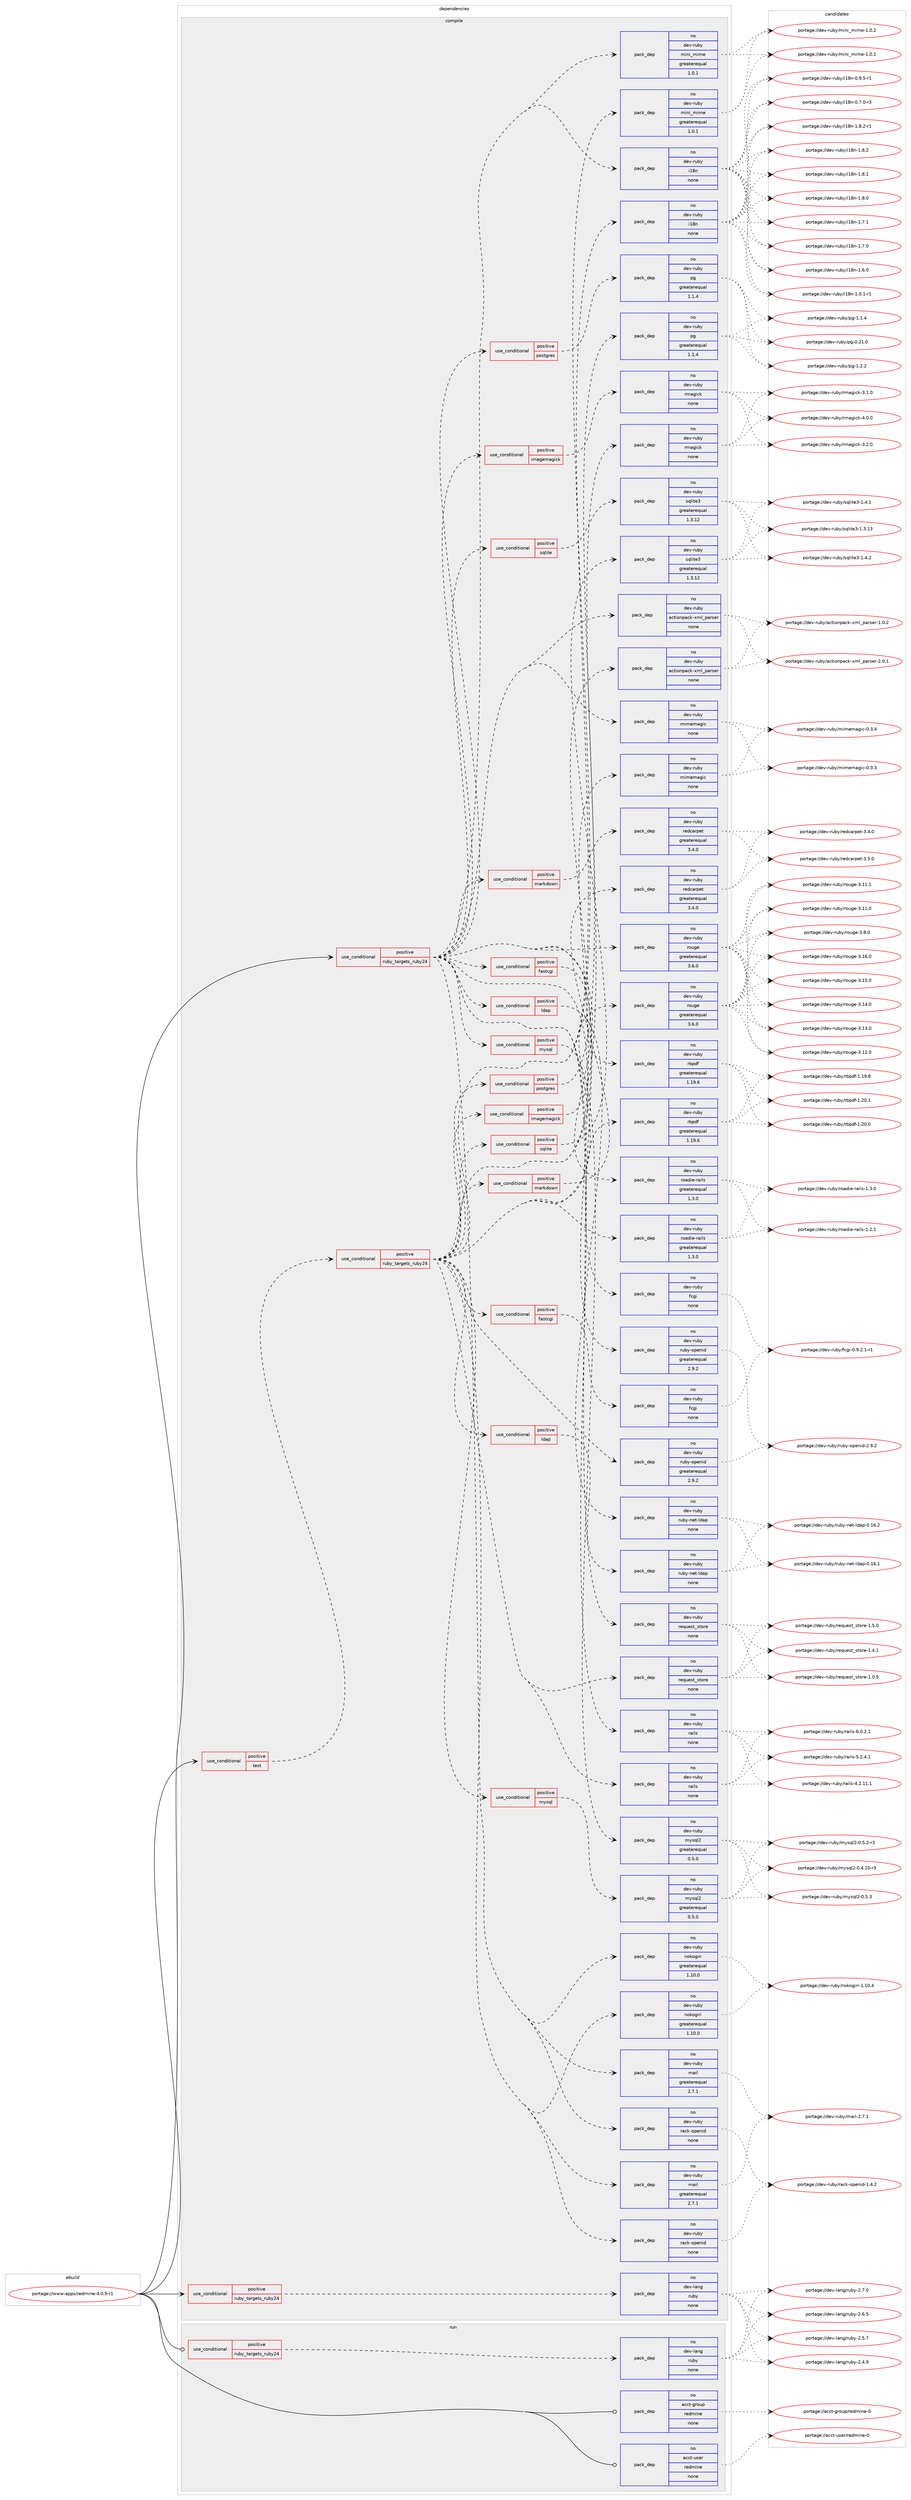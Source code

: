 digraph prolog {

# *************
# Graph options
# *************

newrank=true;
concentrate=true;
compound=true;
graph [rankdir=LR,fontname=Helvetica,fontsize=10,ranksep=1.5];#, ranksep=2.5, nodesep=0.2];
edge  [arrowhead=vee];
node  [fontname=Helvetica,fontsize=10];

# **********
# The ebuild
# **********

subgraph cluster_leftcol {
color=gray;
rank=same;
label=<<i>ebuild</i>>;
id [label="portage://www-apps/redmine-4.0.5-r1", color=red, width=4, href="../www-apps/redmine-4.0.5-r1.svg"];
}

# ****************
# The dependencies
# ****************

subgraph cluster_midcol {
color=gray;
label=<<i>dependencies</i>>;
subgraph cluster_compile {
fillcolor="#eeeeee";
style=filled;
label=<<i>compile</i>>;
subgraph cond3279 {
dependency20924 [label=<<TABLE BORDER="0" CELLBORDER="1" CELLSPACING="0" CELLPADDING="4"><TR><TD ROWSPAN="3" CELLPADDING="10">use_conditional</TD></TR><TR><TD>positive</TD></TR><TR><TD>ruby_targets_ruby24</TD></TR></TABLE>>, shape=none, color=red];
subgraph cond3280 {
dependency20925 [label=<<TABLE BORDER="0" CELLBORDER="1" CELLSPACING="0" CELLPADDING="4"><TR><TD ROWSPAN="3" CELLPADDING="10">use_conditional</TD></TR><TR><TD>positive</TD></TR><TR><TD>fastcgi</TD></TR></TABLE>>, shape=none, color=red];
subgraph pack17248 {
dependency20926 [label=<<TABLE BORDER="0" CELLBORDER="1" CELLSPACING="0" CELLPADDING="4" WIDTH="220"><TR><TD ROWSPAN="6" CELLPADDING="30">pack_dep</TD></TR><TR><TD WIDTH="110">no</TD></TR><TR><TD>dev-ruby</TD></TR><TR><TD>fcgi</TD></TR><TR><TD>none</TD></TR><TR><TD></TD></TR></TABLE>>, shape=none, color=blue];
}
dependency20925:e -> dependency20926:w [weight=20,style="dashed",arrowhead="vee"];
}
dependency20924:e -> dependency20925:w [weight=20,style="dashed",arrowhead="vee"];
subgraph cond3281 {
dependency20927 [label=<<TABLE BORDER="0" CELLBORDER="1" CELLSPACING="0" CELLPADDING="4"><TR><TD ROWSPAN="3" CELLPADDING="10">use_conditional</TD></TR><TR><TD>positive</TD></TR><TR><TD>imagemagick</TD></TR></TABLE>>, shape=none, color=red];
subgraph pack17249 {
dependency20928 [label=<<TABLE BORDER="0" CELLBORDER="1" CELLSPACING="0" CELLPADDING="4" WIDTH="220"><TR><TD ROWSPAN="6" CELLPADDING="30">pack_dep</TD></TR><TR><TD WIDTH="110">no</TD></TR><TR><TD>dev-ruby</TD></TR><TR><TD>rmagick</TD></TR><TR><TD>none</TD></TR><TR><TD></TD></TR></TABLE>>, shape=none, color=blue];
}
dependency20927:e -> dependency20928:w [weight=20,style="dashed",arrowhead="vee"];
}
dependency20924:e -> dependency20927:w [weight=20,style="dashed",arrowhead="vee"];
subgraph cond3282 {
dependency20929 [label=<<TABLE BORDER="0" CELLBORDER="1" CELLSPACING="0" CELLPADDING="4"><TR><TD ROWSPAN="3" CELLPADDING="10">use_conditional</TD></TR><TR><TD>positive</TD></TR><TR><TD>ldap</TD></TR></TABLE>>, shape=none, color=red];
subgraph pack17250 {
dependency20930 [label=<<TABLE BORDER="0" CELLBORDER="1" CELLSPACING="0" CELLPADDING="4" WIDTH="220"><TR><TD ROWSPAN="6" CELLPADDING="30">pack_dep</TD></TR><TR><TD WIDTH="110">no</TD></TR><TR><TD>dev-ruby</TD></TR><TR><TD>ruby-net-ldap</TD></TR><TR><TD>none</TD></TR><TR><TD></TD></TR></TABLE>>, shape=none, color=blue];
}
dependency20929:e -> dependency20930:w [weight=20,style="dashed",arrowhead="vee"];
}
dependency20924:e -> dependency20929:w [weight=20,style="dashed",arrowhead="vee"];
subgraph cond3283 {
dependency20931 [label=<<TABLE BORDER="0" CELLBORDER="1" CELLSPACING="0" CELLPADDING="4"><TR><TD ROWSPAN="3" CELLPADDING="10">use_conditional</TD></TR><TR><TD>positive</TD></TR><TR><TD>markdown</TD></TR></TABLE>>, shape=none, color=red];
subgraph pack17251 {
dependency20932 [label=<<TABLE BORDER="0" CELLBORDER="1" CELLSPACING="0" CELLPADDING="4" WIDTH="220"><TR><TD ROWSPAN="6" CELLPADDING="30">pack_dep</TD></TR><TR><TD WIDTH="110">no</TD></TR><TR><TD>dev-ruby</TD></TR><TR><TD>redcarpet</TD></TR><TR><TD>greaterequal</TD></TR><TR><TD>3.4.0</TD></TR></TABLE>>, shape=none, color=blue];
}
dependency20931:e -> dependency20932:w [weight=20,style="dashed",arrowhead="vee"];
}
dependency20924:e -> dependency20931:w [weight=20,style="dashed",arrowhead="vee"];
subgraph cond3284 {
dependency20933 [label=<<TABLE BORDER="0" CELLBORDER="1" CELLSPACING="0" CELLPADDING="4"><TR><TD ROWSPAN="3" CELLPADDING="10">use_conditional</TD></TR><TR><TD>positive</TD></TR><TR><TD>mysql</TD></TR></TABLE>>, shape=none, color=red];
subgraph pack17252 {
dependency20934 [label=<<TABLE BORDER="0" CELLBORDER="1" CELLSPACING="0" CELLPADDING="4" WIDTH="220"><TR><TD ROWSPAN="6" CELLPADDING="30">pack_dep</TD></TR><TR><TD WIDTH="110">no</TD></TR><TR><TD>dev-ruby</TD></TR><TR><TD>mysql2</TD></TR><TR><TD>greaterequal</TD></TR><TR><TD>0.5.0</TD></TR></TABLE>>, shape=none, color=blue];
}
dependency20933:e -> dependency20934:w [weight=20,style="dashed",arrowhead="vee"];
}
dependency20924:e -> dependency20933:w [weight=20,style="dashed",arrowhead="vee"];
subgraph cond3285 {
dependency20935 [label=<<TABLE BORDER="0" CELLBORDER="1" CELLSPACING="0" CELLPADDING="4"><TR><TD ROWSPAN="3" CELLPADDING="10">use_conditional</TD></TR><TR><TD>positive</TD></TR><TR><TD>postgres</TD></TR></TABLE>>, shape=none, color=red];
subgraph pack17253 {
dependency20936 [label=<<TABLE BORDER="0" CELLBORDER="1" CELLSPACING="0" CELLPADDING="4" WIDTH="220"><TR><TD ROWSPAN="6" CELLPADDING="30">pack_dep</TD></TR><TR><TD WIDTH="110">no</TD></TR><TR><TD>dev-ruby</TD></TR><TR><TD>pg</TD></TR><TR><TD>greaterequal</TD></TR><TR><TD>1.1.4</TD></TR></TABLE>>, shape=none, color=blue];
}
dependency20935:e -> dependency20936:w [weight=20,style="dashed",arrowhead="vee"];
}
dependency20924:e -> dependency20935:w [weight=20,style="dashed",arrowhead="vee"];
subgraph cond3286 {
dependency20937 [label=<<TABLE BORDER="0" CELLBORDER="1" CELLSPACING="0" CELLPADDING="4"><TR><TD ROWSPAN="3" CELLPADDING="10">use_conditional</TD></TR><TR><TD>positive</TD></TR><TR><TD>sqlite</TD></TR></TABLE>>, shape=none, color=red];
subgraph pack17254 {
dependency20938 [label=<<TABLE BORDER="0" CELLBORDER="1" CELLSPACING="0" CELLPADDING="4" WIDTH="220"><TR><TD ROWSPAN="6" CELLPADDING="30">pack_dep</TD></TR><TR><TD WIDTH="110">no</TD></TR><TR><TD>dev-ruby</TD></TR><TR><TD>sqlite3</TD></TR><TR><TD>greaterequal</TD></TR><TR><TD>1.3.12</TD></TR></TABLE>>, shape=none, color=blue];
}
dependency20937:e -> dependency20938:w [weight=20,style="dashed",arrowhead="vee"];
}
dependency20924:e -> dependency20937:w [weight=20,style="dashed",arrowhead="vee"];
subgraph pack17255 {
dependency20939 [label=<<TABLE BORDER="0" CELLBORDER="1" CELLSPACING="0" CELLPADDING="4" WIDTH="220"><TR><TD ROWSPAN="6" CELLPADDING="30">pack_dep</TD></TR><TR><TD WIDTH="110">no</TD></TR><TR><TD>dev-ruby</TD></TR><TR><TD>actionpack-xml_parser</TD></TR><TR><TD>none</TD></TR><TR><TD></TD></TR></TABLE>>, shape=none, color=blue];
}
dependency20924:e -> dependency20939:w [weight=20,style="dashed",arrowhead="vee"];
subgraph pack17256 {
dependency20940 [label=<<TABLE BORDER="0" CELLBORDER="1" CELLSPACING="0" CELLPADDING="4" WIDTH="220"><TR><TD ROWSPAN="6" CELLPADDING="30">pack_dep</TD></TR><TR><TD WIDTH="110">no</TD></TR><TR><TD>dev-ruby</TD></TR><TR><TD>i18n</TD></TR><TR><TD>none</TD></TR><TR><TD></TD></TR></TABLE>>, shape=none, color=blue];
}
dependency20924:e -> dependency20940:w [weight=20,style="dashed",arrowhead="vee"];
subgraph pack17257 {
dependency20941 [label=<<TABLE BORDER="0" CELLBORDER="1" CELLSPACING="0" CELLPADDING="4" WIDTH="220"><TR><TD ROWSPAN="6" CELLPADDING="30">pack_dep</TD></TR><TR><TD WIDTH="110">no</TD></TR><TR><TD>dev-ruby</TD></TR><TR><TD>mail</TD></TR><TR><TD>greaterequal</TD></TR><TR><TD>2.7.1</TD></TR></TABLE>>, shape=none, color=blue];
}
dependency20924:e -> dependency20941:w [weight=20,style="dashed",arrowhead="vee"];
subgraph pack17258 {
dependency20942 [label=<<TABLE BORDER="0" CELLBORDER="1" CELLSPACING="0" CELLPADDING="4" WIDTH="220"><TR><TD ROWSPAN="6" CELLPADDING="30">pack_dep</TD></TR><TR><TD WIDTH="110">no</TD></TR><TR><TD>dev-ruby</TD></TR><TR><TD>mimemagic</TD></TR><TR><TD>none</TD></TR><TR><TD></TD></TR></TABLE>>, shape=none, color=blue];
}
dependency20924:e -> dependency20942:w [weight=20,style="dashed",arrowhead="vee"];
subgraph pack17259 {
dependency20943 [label=<<TABLE BORDER="0" CELLBORDER="1" CELLSPACING="0" CELLPADDING="4" WIDTH="220"><TR><TD ROWSPAN="6" CELLPADDING="30">pack_dep</TD></TR><TR><TD WIDTH="110">no</TD></TR><TR><TD>dev-ruby</TD></TR><TR><TD>mini_mime</TD></TR><TR><TD>greaterequal</TD></TR><TR><TD>1.0.1</TD></TR></TABLE>>, shape=none, color=blue];
}
dependency20924:e -> dependency20943:w [weight=20,style="dashed",arrowhead="vee"];
subgraph pack17260 {
dependency20944 [label=<<TABLE BORDER="0" CELLBORDER="1" CELLSPACING="0" CELLPADDING="4" WIDTH="220"><TR><TD ROWSPAN="6" CELLPADDING="30">pack_dep</TD></TR><TR><TD WIDTH="110">no</TD></TR><TR><TD>dev-ruby</TD></TR><TR><TD>nokogiri</TD></TR><TR><TD>greaterequal</TD></TR><TR><TD>1.10.0</TD></TR></TABLE>>, shape=none, color=blue];
}
dependency20924:e -> dependency20944:w [weight=20,style="dashed",arrowhead="vee"];
subgraph pack17261 {
dependency20945 [label=<<TABLE BORDER="0" CELLBORDER="1" CELLSPACING="0" CELLPADDING="4" WIDTH="220"><TR><TD ROWSPAN="6" CELLPADDING="30">pack_dep</TD></TR><TR><TD WIDTH="110">no</TD></TR><TR><TD>dev-ruby</TD></TR><TR><TD>rails</TD></TR><TR><TD>none</TD></TR><TR><TD></TD></TR></TABLE>>, shape=none, color=blue];
}
dependency20924:e -> dependency20945:w [weight=20,style="dashed",arrowhead="vee"];
subgraph pack17262 {
dependency20946 [label=<<TABLE BORDER="0" CELLBORDER="1" CELLSPACING="0" CELLPADDING="4" WIDTH="220"><TR><TD ROWSPAN="6" CELLPADDING="30">pack_dep</TD></TR><TR><TD WIDTH="110">no</TD></TR><TR><TD>dev-ruby</TD></TR><TR><TD>rbpdf</TD></TR><TR><TD>greaterequal</TD></TR><TR><TD>1.19.6</TD></TR></TABLE>>, shape=none, color=blue];
}
dependency20924:e -> dependency20946:w [weight=20,style="dashed",arrowhead="vee"];
subgraph pack17263 {
dependency20947 [label=<<TABLE BORDER="0" CELLBORDER="1" CELLSPACING="0" CELLPADDING="4" WIDTH="220"><TR><TD ROWSPAN="6" CELLPADDING="30">pack_dep</TD></TR><TR><TD WIDTH="110">no</TD></TR><TR><TD>dev-ruby</TD></TR><TR><TD>request_store</TD></TR><TR><TD>none</TD></TR><TR><TD></TD></TR></TABLE>>, shape=none, color=blue];
}
dependency20924:e -> dependency20947:w [weight=20,style="dashed",arrowhead="vee"];
subgraph pack17264 {
dependency20948 [label=<<TABLE BORDER="0" CELLBORDER="1" CELLSPACING="0" CELLPADDING="4" WIDTH="220"><TR><TD ROWSPAN="6" CELLPADDING="30">pack_dep</TD></TR><TR><TD WIDTH="110">no</TD></TR><TR><TD>dev-ruby</TD></TR><TR><TD>roadie-rails</TD></TR><TR><TD>greaterequal</TD></TR><TR><TD>1.3.0</TD></TR></TABLE>>, shape=none, color=blue];
}
dependency20924:e -> dependency20948:w [weight=20,style="dashed",arrowhead="vee"];
subgraph pack17265 {
dependency20949 [label=<<TABLE BORDER="0" CELLBORDER="1" CELLSPACING="0" CELLPADDING="4" WIDTH="220"><TR><TD ROWSPAN="6" CELLPADDING="30">pack_dep</TD></TR><TR><TD WIDTH="110">no</TD></TR><TR><TD>dev-ruby</TD></TR><TR><TD>rouge</TD></TR><TR><TD>greaterequal</TD></TR><TR><TD>3.6.0</TD></TR></TABLE>>, shape=none, color=blue];
}
dependency20924:e -> dependency20949:w [weight=20,style="dashed",arrowhead="vee"];
subgraph pack17266 {
dependency20950 [label=<<TABLE BORDER="0" CELLBORDER="1" CELLSPACING="0" CELLPADDING="4" WIDTH="220"><TR><TD ROWSPAN="6" CELLPADDING="30">pack_dep</TD></TR><TR><TD WIDTH="110">no</TD></TR><TR><TD>dev-ruby</TD></TR><TR><TD>ruby-openid</TD></TR><TR><TD>greaterequal</TD></TR><TR><TD>2.9.2</TD></TR></TABLE>>, shape=none, color=blue];
}
dependency20924:e -> dependency20950:w [weight=20,style="dashed",arrowhead="vee"];
subgraph pack17267 {
dependency20951 [label=<<TABLE BORDER="0" CELLBORDER="1" CELLSPACING="0" CELLPADDING="4" WIDTH="220"><TR><TD ROWSPAN="6" CELLPADDING="30">pack_dep</TD></TR><TR><TD WIDTH="110">no</TD></TR><TR><TD>dev-ruby</TD></TR><TR><TD>rack-openid</TD></TR><TR><TD>none</TD></TR><TR><TD></TD></TR></TABLE>>, shape=none, color=blue];
}
dependency20924:e -> dependency20951:w [weight=20,style="dashed",arrowhead="vee"];
}
id:e -> dependency20924:w [weight=20,style="solid",arrowhead="vee"];
subgraph cond3287 {
dependency20952 [label=<<TABLE BORDER="0" CELLBORDER="1" CELLSPACING="0" CELLPADDING="4"><TR><TD ROWSPAN="3" CELLPADDING="10">use_conditional</TD></TR><TR><TD>positive</TD></TR><TR><TD>ruby_targets_ruby24</TD></TR></TABLE>>, shape=none, color=red];
subgraph pack17268 {
dependency20953 [label=<<TABLE BORDER="0" CELLBORDER="1" CELLSPACING="0" CELLPADDING="4" WIDTH="220"><TR><TD ROWSPAN="6" CELLPADDING="30">pack_dep</TD></TR><TR><TD WIDTH="110">no</TD></TR><TR><TD>dev-lang</TD></TR><TR><TD>ruby</TD></TR><TR><TD>none</TD></TR><TR><TD></TD></TR></TABLE>>, shape=none, color=blue];
}
dependency20952:e -> dependency20953:w [weight=20,style="dashed",arrowhead="vee"];
}
id:e -> dependency20952:w [weight=20,style="solid",arrowhead="vee"];
subgraph cond3288 {
dependency20954 [label=<<TABLE BORDER="0" CELLBORDER="1" CELLSPACING="0" CELLPADDING="4"><TR><TD ROWSPAN="3" CELLPADDING="10">use_conditional</TD></TR><TR><TD>positive</TD></TR><TR><TD>test</TD></TR></TABLE>>, shape=none, color=red];
subgraph cond3289 {
dependency20955 [label=<<TABLE BORDER="0" CELLBORDER="1" CELLSPACING="0" CELLPADDING="4"><TR><TD ROWSPAN="3" CELLPADDING="10">use_conditional</TD></TR><TR><TD>positive</TD></TR><TR><TD>ruby_targets_ruby24</TD></TR></TABLE>>, shape=none, color=red];
subgraph cond3290 {
dependency20956 [label=<<TABLE BORDER="0" CELLBORDER="1" CELLSPACING="0" CELLPADDING="4"><TR><TD ROWSPAN="3" CELLPADDING="10">use_conditional</TD></TR><TR><TD>positive</TD></TR><TR><TD>fastcgi</TD></TR></TABLE>>, shape=none, color=red];
subgraph pack17269 {
dependency20957 [label=<<TABLE BORDER="0" CELLBORDER="1" CELLSPACING="0" CELLPADDING="4" WIDTH="220"><TR><TD ROWSPAN="6" CELLPADDING="30">pack_dep</TD></TR><TR><TD WIDTH="110">no</TD></TR><TR><TD>dev-ruby</TD></TR><TR><TD>fcgi</TD></TR><TR><TD>none</TD></TR><TR><TD></TD></TR></TABLE>>, shape=none, color=blue];
}
dependency20956:e -> dependency20957:w [weight=20,style="dashed",arrowhead="vee"];
}
dependency20955:e -> dependency20956:w [weight=20,style="dashed",arrowhead="vee"];
subgraph cond3291 {
dependency20958 [label=<<TABLE BORDER="0" CELLBORDER="1" CELLSPACING="0" CELLPADDING="4"><TR><TD ROWSPAN="3" CELLPADDING="10">use_conditional</TD></TR><TR><TD>positive</TD></TR><TR><TD>imagemagick</TD></TR></TABLE>>, shape=none, color=red];
subgraph pack17270 {
dependency20959 [label=<<TABLE BORDER="0" CELLBORDER="1" CELLSPACING="0" CELLPADDING="4" WIDTH="220"><TR><TD ROWSPAN="6" CELLPADDING="30">pack_dep</TD></TR><TR><TD WIDTH="110">no</TD></TR><TR><TD>dev-ruby</TD></TR><TR><TD>rmagick</TD></TR><TR><TD>none</TD></TR><TR><TD></TD></TR></TABLE>>, shape=none, color=blue];
}
dependency20958:e -> dependency20959:w [weight=20,style="dashed",arrowhead="vee"];
}
dependency20955:e -> dependency20958:w [weight=20,style="dashed",arrowhead="vee"];
subgraph cond3292 {
dependency20960 [label=<<TABLE BORDER="0" CELLBORDER="1" CELLSPACING="0" CELLPADDING="4"><TR><TD ROWSPAN="3" CELLPADDING="10">use_conditional</TD></TR><TR><TD>positive</TD></TR><TR><TD>ldap</TD></TR></TABLE>>, shape=none, color=red];
subgraph pack17271 {
dependency20961 [label=<<TABLE BORDER="0" CELLBORDER="1" CELLSPACING="0" CELLPADDING="4" WIDTH="220"><TR><TD ROWSPAN="6" CELLPADDING="30">pack_dep</TD></TR><TR><TD WIDTH="110">no</TD></TR><TR><TD>dev-ruby</TD></TR><TR><TD>ruby-net-ldap</TD></TR><TR><TD>none</TD></TR><TR><TD></TD></TR></TABLE>>, shape=none, color=blue];
}
dependency20960:e -> dependency20961:w [weight=20,style="dashed",arrowhead="vee"];
}
dependency20955:e -> dependency20960:w [weight=20,style="dashed",arrowhead="vee"];
subgraph cond3293 {
dependency20962 [label=<<TABLE BORDER="0" CELLBORDER="1" CELLSPACING="0" CELLPADDING="4"><TR><TD ROWSPAN="3" CELLPADDING="10">use_conditional</TD></TR><TR><TD>positive</TD></TR><TR><TD>markdown</TD></TR></TABLE>>, shape=none, color=red];
subgraph pack17272 {
dependency20963 [label=<<TABLE BORDER="0" CELLBORDER="1" CELLSPACING="0" CELLPADDING="4" WIDTH="220"><TR><TD ROWSPAN="6" CELLPADDING="30">pack_dep</TD></TR><TR><TD WIDTH="110">no</TD></TR><TR><TD>dev-ruby</TD></TR><TR><TD>redcarpet</TD></TR><TR><TD>greaterequal</TD></TR><TR><TD>3.4.0</TD></TR></TABLE>>, shape=none, color=blue];
}
dependency20962:e -> dependency20963:w [weight=20,style="dashed",arrowhead="vee"];
}
dependency20955:e -> dependency20962:w [weight=20,style="dashed",arrowhead="vee"];
subgraph cond3294 {
dependency20964 [label=<<TABLE BORDER="0" CELLBORDER="1" CELLSPACING="0" CELLPADDING="4"><TR><TD ROWSPAN="3" CELLPADDING="10">use_conditional</TD></TR><TR><TD>positive</TD></TR><TR><TD>mysql</TD></TR></TABLE>>, shape=none, color=red];
subgraph pack17273 {
dependency20965 [label=<<TABLE BORDER="0" CELLBORDER="1" CELLSPACING="0" CELLPADDING="4" WIDTH="220"><TR><TD ROWSPAN="6" CELLPADDING="30">pack_dep</TD></TR><TR><TD WIDTH="110">no</TD></TR><TR><TD>dev-ruby</TD></TR><TR><TD>mysql2</TD></TR><TR><TD>greaterequal</TD></TR><TR><TD>0.5.0</TD></TR></TABLE>>, shape=none, color=blue];
}
dependency20964:e -> dependency20965:w [weight=20,style="dashed",arrowhead="vee"];
}
dependency20955:e -> dependency20964:w [weight=20,style="dashed",arrowhead="vee"];
subgraph cond3295 {
dependency20966 [label=<<TABLE BORDER="0" CELLBORDER="1" CELLSPACING="0" CELLPADDING="4"><TR><TD ROWSPAN="3" CELLPADDING="10">use_conditional</TD></TR><TR><TD>positive</TD></TR><TR><TD>postgres</TD></TR></TABLE>>, shape=none, color=red];
subgraph pack17274 {
dependency20967 [label=<<TABLE BORDER="0" CELLBORDER="1" CELLSPACING="0" CELLPADDING="4" WIDTH="220"><TR><TD ROWSPAN="6" CELLPADDING="30">pack_dep</TD></TR><TR><TD WIDTH="110">no</TD></TR><TR><TD>dev-ruby</TD></TR><TR><TD>pg</TD></TR><TR><TD>greaterequal</TD></TR><TR><TD>1.1.4</TD></TR></TABLE>>, shape=none, color=blue];
}
dependency20966:e -> dependency20967:w [weight=20,style="dashed",arrowhead="vee"];
}
dependency20955:e -> dependency20966:w [weight=20,style="dashed",arrowhead="vee"];
subgraph cond3296 {
dependency20968 [label=<<TABLE BORDER="0" CELLBORDER="1" CELLSPACING="0" CELLPADDING="4"><TR><TD ROWSPAN="3" CELLPADDING="10">use_conditional</TD></TR><TR><TD>positive</TD></TR><TR><TD>sqlite</TD></TR></TABLE>>, shape=none, color=red];
subgraph pack17275 {
dependency20969 [label=<<TABLE BORDER="0" CELLBORDER="1" CELLSPACING="0" CELLPADDING="4" WIDTH="220"><TR><TD ROWSPAN="6" CELLPADDING="30">pack_dep</TD></TR><TR><TD WIDTH="110">no</TD></TR><TR><TD>dev-ruby</TD></TR><TR><TD>sqlite3</TD></TR><TR><TD>greaterequal</TD></TR><TR><TD>1.3.12</TD></TR></TABLE>>, shape=none, color=blue];
}
dependency20968:e -> dependency20969:w [weight=20,style="dashed",arrowhead="vee"];
}
dependency20955:e -> dependency20968:w [weight=20,style="dashed",arrowhead="vee"];
subgraph pack17276 {
dependency20970 [label=<<TABLE BORDER="0" CELLBORDER="1" CELLSPACING="0" CELLPADDING="4" WIDTH="220"><TR><TD ROWSPAN="6" CELLPADDING="30">pack_dep</TD></TR><TR><TD WIDTH="110">no</TD></TR><TR><TD>dev-ruby</TD></TR><TR><TD>actionpack-xml_parser</TD></TR><TR><TD>none</TD></TR><TR><TD></TD></TR></TABLE>>, shape=none, color=blue];
}
dependency20955:e -> dependency20970:w [weight=20,style="dashed",arrowhead="vee"];
subgraph pack17277 {
dependency20971 [label=<<TABLE BORDER="0" CELLBORDER="1" CELLSPACING="0" CELLPADDING="4" WIDTH="220"><TR><TD ROWSPAN="6" CELLPADDING="30">pack_dep</TD></TR><TR><TD WIDTH="110">no</TD></TR><TR><TD>dev-ruby</TD></TR><TR><TD>i18n</TD></TR><TR><TD>none</TD></TR><TR><TD></TD></TR></TABLE>>, shape=none, color=blue];
}
dependency20955:e -> dependency20971:w [weight=20,style="dashed",arrowhead="vee"];
subgraph pack17278 {
dependency20972 [label=<<TABLE BORDER="0" CELLBORDER="1" CELLSPACING="0" CELLPADDING="4" WIDTH="220"><TR><TD ROWSPAN="6" CELLPADDING="30">pack_dep</TD></TR><TR><TD WIDTH="110">no</TD></TR><TR><TD>dev-ruby</TD></TR><TR><TD>mail</TD></TR><TR><TD>greaterequal</TD></TR><TR><TD>2.7.1</TD></TR></TABLE>>, shape=none, color=blue];
}
dependency20955:e -> dependency20972:w [weight=20,style="dashed",arrowhead="vee"];
subgraph pack17279 {
dependency20973 [label=<<TABLE BORDER="0" CELLBORDER="1" CELLSPACING="0" CELLPADDING="4" WIDTH="220"><TR><TD ROWSPAN="6" CELLPADDING="30">pack_dep</TD></TR><TR><TD WIDTH="110">no</TD></TR><TR><TD>dev-ruby</TD></TR><TR><TD>mimemagic</TD></TR><TR><TD>none</TD></TR><TR><TD></TD></TR></TABLE>>, shape=none, color=blue];
}
dependency20955:e -> dependency20973:w [weight=20,style="dashed",arrowhead="vee"];
subgraph pack17280 {
dependency20974 [label=<<TABLE BORDER="0" CELLBORDER="1" CELLSPACING="0" CELLPADDING="4" WIDTH="220"><TR><TD ROWSPAN="6" CELLPADDING="30">pack_dep</TD></TR><TR><TD WIDTH="110">no</TD></TR><TR><TD>dev-ruby</TD></TR><TR><TD>mini_mime</TD></TR><TR><TD>greaterequal</TD></TR><TR><TD>1.0.1</TD></TR></TABLE>>, shape=none, color=blue];
}
dependency20955:e -> dependency20974:w [weight=20,style="dashed",arrowhead="vee"];
subgraph pack17281 {
dependency20975 [label=<<TABLE BORDER="0" CELLBORDER="1" CELLSPACING="0" CELLPADDING="4" WIDTH="220"><TR><TD ROWSPAN="6" CELLPADDING="30">pack_dep</TD></TR><TR><TD WIDTH="110">no</TD></TR><TR><TD>dev-ruby</TD></TR><TR><TD>nokogiri</TD></TR><TR><TD>greaterequal</TD></TR><TR><TD>1.10.0</TD></TR></TABLE>>, shape=none, color=blue];
}
dependency20955:e -> dependency20975:w [weight=20,style="dashed",arrowhead="vee"];
subgraph pack17282 {
dependency20976 [label=<<TABLE BORDER="0" CELLBORDER="1" CELLSPACING="0" CELLPADDING="4" WIDTH="220"><TR><TD ROWSPAN="6" CELLPADDING="30">pack_dep</TD></TR><TR><TD WIDTH="110">no</TD></TR><TR><TD>dev-ruby</TD></TR><TR><TD>rails</TD></TR><TR><TD>none</TD></TR><TR><TD></TD></TR></TABLE>>, shape=none, color=blue];
}
dependency20955:e -> dependency20976:w [weight=20,style="dashed",arrowhead="vee"];
subgraph pack17283 {
dependency20977 [label=<<TABLE BORDER="0" CELLBORDER="1" CELLSPACING="0" CELLPADDING="4" WIDTH="220"><TR><TD ROWSPAN="6" CELLPADDING="30">pack_dep</TD></TR><TR><TD WIDTH="110">no</TD></TR><TR><TD>dev-ruby</TD></TR><TR><TD>rbpdf</TD></TR><TR><TD>greaterequal</TD></TR><TR><TD>1.19.6</TD></TR></TABLE>>, shape=none, color=blue];
}
dependency20955:e -> dependency20977:w [weight=20,style="dashed",arrowhead="vee"];
subgraph pack17284 {
dependency20978 [label=<<TABLE BORDER="0" CELLBORDER="1" CELLSPACING="0" CELLPADDING="4" WIDTH="220"><TR><TD ROWSPAN="6" CELLPADDING="30">pack_dep</TD></TR><TR><TD WIDTH="110">no</TD></TR><TR><TD>dev-ruby</TD></TR><TR><TD>request_store</TD></TR><TR><TD>none</TD></TR><TR><TD></TD></TR></TABLE>>, shape=none, color=blue];
}
dependency20955:e -> dependency20978:w [weight=20,style="dashed",arrowhead="vee"];
subgraph pack17285 {
dependency20979 [label=<<TABLE BORDER="0" CELLBORDER="1" CELLSPACING="0" CELLPADDING="4" WIDTH="220"><TR><TD ROWSPAN="6" CELLPADDING="30">pack_dep</TD></TR><TR><TD WIDTH="110">no</TD></TR><TR><TD>dev-ruby</TD></TR><TR><TD>roadie-rails</TD></TR><TR><TD>greaterequal</TD></TR><TR><TD>1.3.0</TD></TR></TABLE>>, shape=none, color=blue];
}
dependency20955:e -> dependency20979:w [weight=20,style="dashed",arrowhead="vee"];
subgraph pack17286 {
dependency20980 [label=<<TABLE BORDER="0" CELLBORDER="1" CELLSPACING="0" CELLPADDING="4" WIDTH="220"><TR><TD ROWSPAN="6" CELLPADDING="30">pack_dep</TD></TR><TR><TD WIDTH="110">no</TD></TR><TR><TD>dev-ruby</TD></TR><TR><TD>rouge</TD></TR><TR><TD>greaterequal</TD></TR><TR><TD>3.6.0</TD></TR></TABLE>>, shape=none, color=blue];
}
dependency20955:e -> dependency20980:w [weight=20,style="dashed",arrowhead="vee"];
subgraph pack17287 {
dependency20981 [label=<<TABLE BORDER="0" CELLBORDER="1" CELLSPACING="0" CELLPADDING="4" WIDTH="220"><TR><TD ROWSPAN="6" CELLPADDING="30">pack_dep</TD></TR><TR><TD WIDTH="110">no</TD></TR><TR><TD>dev-ruby</TD></TR><TR><TD>ruby-openid</TD></TR><TR><TD>greaterequal</TD></TR><TR><TD>2.9.2</TD></TR></TABLE>>, shape=none, color=blue];
}
dependency20955:e -> dependency20981:w [weight=20,style="dashed",arrowhead="vee"];
subgraph pack17288 {
dependency20982 [label=<<TABLE BORDER="0" CELLBORDER="1" CELLSPACING="0" CELLPADDING="4" WIDTH="220"><TR><TD ROWSPAN="6" CELLPADDING="30">pack_dep</TD></TR><TR><TD WIDTH="110">no</TD></TR><TR><TD>dev-ruby</TD></TR><TR><TD>rack-openid</TD></TR><TR><TD>none</TD></TR><TR><TD></TD></TR></TABLE>>, shape=none, color=blue];
}
dependency20955:e -> dependency20982:w [weight=20,style="dashed",arrowhead="vee"];
}
dependency20954:e -> dependency20955:w [weight=20,style="dashed",arrowhead="vee"];
}
id:e -> dependency20954:w [weight=20,style="solid",arrowhead="vee"];
}
subgraph cluster_compileandrun {
fillcolor="#eeeeee";
style=filled;
label=<<i>compile and run</i>>;
}
subgraph cluster_run {
fillcolor="#eeeeee";
style=filled;
label=<<i>run</i>>;
subgraph cond3297 {
dependency20983 [label=<<TABLE BORDER="0" CELLBORDER="1" CELLSPACING="0" CELLPADDING="4"><TR><TD ROWSPAN="3" CELLPADDING="10">use_conditional</TD></TR><TR><TD>positive</TD></TR><TR><TD>ruby_targets_ruby24</TD></TR></TABLE>>, shape=none, color=red];
subgraph pack17289 {
dependency20984 [label=<<TABLE BORDER="0" CELLBORDER="1" CELLSPACING="0" CELLPADDING="4" WIDTH="220"><TR><TD ROWSPAN="6" CELLPADDING="30">pack_dep</TD></TR><TR><TD WIDTH="110">no</TD></TR><TR><TD>dev-lang</TD></TR><TR><TD>ruby</TD></TR><TR><TD>none</TD></TR><TR><TD></TD></TR></TABLE>>, shape=none, color=blue];
}
dependency20983:e -> dependency20984:w [weight=20,style="dashed",arrowhead="vee"];
}
id:e -> dependency20983:w [weight=20,style="solid",arrowhead="odot"];
subgraph pack17290 {
dependency20985 [label=<<TABLE BORDER="0" CELLBORDER="1" CELLSPACING="0" CELLPADDING="4" WIDTH="220"><TR><TD ROWSPAN="6" CELLPADDING="30">pack_dep</TD></TR><TR><TD WIDTH="110">no</TD></TR><TR><TD>acct-group</TD></TR><TR><TD>redmine</TD></TR><TR><TD>none</TD></TR><TR><TD></TD></TR></TABLE>>, shape=none, color=blue];
}
id:e -> dependency20985:w [weight=20,style="solid",arrowhead="odot"];
subgraph pack17291 {
dependency20986 [label=<<TABLE BORDER="0" CELLBORDER="1" CELLSPACING="0" CELLPADDING="4" WIDTH="220"><TR><TD ROWSPAN="6" CELLPADDING="30">pack_dep</TD></TR><TR><TD WIDTH="110">no</TD></TR><TR><TD>acct-user</TD></TR><TR><TD>redmine</TD></TR><TR><TD>none</TD></TR><TR><TD></TD></TR></TABLE>>, shape=none, color=blue];
}
id:e -> dependency20986:w [weight=20,style="solid",arrowhead="odot"];
}
}

# **************
# The candidates
# **************

subgraph cluster_choices {
rank=same;
color=gray;
label=<<i>candidates</i>>;

subgraph choice17248 {
color=black;
nodesep=1;
choice1001011184511411798121471029910310545484657465046494511449 [label="portage://dev-ruby/fcgi-0.9.2.1-r1", color=red, width=4,href="../dev-ruby/fcgi-0.9.2.1-r1.svg"];
dependency20926:e -> choice1001011184511411798121471029910310545484657465046494511449:w [style=dotted,weight="100"];
}
subgraph choice17249 {
color=black;
nodesep=1;
choice1001011184511411798121471141099710310599107455246484648 [label="portage://dev-ruby/rmagick-4.0.0", color=red, width=4,href="../dev-ruby/rmagick-4.0.0.svg"];
choice1001011184511411798121471141099710310599107455146504648 [label="portage://dev-ruby/rmagick-3.2.0", color=red, width=4,href="../dev-ruby/rmagick-3.2.0.svg"];
choice1001011184511411798121471141099710310599107455146494648 [label="portage://dev-ruby/rmagick-3.1.0", color=red, width=4,href="../dev-ruby/rmagick-3.1.0.svg"];
dependency20928:e -> choice1001011184511411798121471141099710310599107455246484648:w [style=dotted,weight="100"];
dependency20928:e -> choice1001011184511411798121471141099710310599107455146504648:w [style=dotted,weight="100"];
dependency20928:e -> choice1001011184511411798121471141099710310599107455146494648:w [style=dotted,weight="100"];
}
subgraph choice17250 {
color=black;
nodesep=1;
choice1001011184511411798121471141179812145110101116451081009711245484649544650 [label="portage://dev-ruby/ruby-net-ldap-0.16.2", color=red, width=4,href="../dev-ruby/ruby-net-ldap-0.16.2.svg"];
choice1001011184511411798121471141179812145110101116451081009711245484649544649 [label="portage://dev-ruby/ruby-net-ldap-0.16.1", color=red, width=4,href="../dev-ruby/ruby-net-ldap-0.16.1.svg"];
dependency20930:e -> choice1001011184511411798121471141179812145110101116451081009711245484649544650:w [style=dotted,weight="100"];
dependency20930:e -> choice1001011184511411798121471141179812145110101116451081009711245484649544649:w [style=dotted,weight="100"];
}
subgraph choice17251 {
color=black;
nodesep=1;
choice1001011184511411798121471141011009997114112101116455146534648 [label="portage://dev-ruby/redcarpet-3.5.0", color=red, width=4,href="../dev-ruby/redcarpet-3.5.0.svg"];
choice1001011184511411798121471141011009997114112101116455146524648 [label="portage://dev-ruby/redcarpet-3.4.0", color=red, width=4,href="../dev-ruby/redcarpet-3.4.0.svg"];
dependency20932:e -> choice1001011184511411798121471141011009997114112101116455146534648:w [style=dotted,weight="100"];
dependency20932:e -> choice1001011184511411798121471141011009997114112101116455146524648:w [style=dotted,weight="100"];
}
subgraph choice17252 {
color=black;
nodesep=1;
choice10010111845114117981214710912111511310850454846534651 [label="portage://dev-ruby/mysql2-0.5.3", color=red, width=4,href="../dev-ruby/mysql2-0.5.3.svg"];
choice100101118451141179812147109121115113108504548465346504511451 [label="portage://dev-ruby/mysql2-0.5.2-r3", color=red, width=4,href="../dev-ruby/mysql2-0.5.2-r3.svg"];
choice10010111845114117981214710912111511310850454846524649484511451 [label="portage://dev-ruby/mysql2-0.4.10-r3", color=red, width=4,href="../dev-ruby/mysql2-0.4.10-r3.svg"];
dependency20934:e -> choice10010111845114117981214710912111511310850454846534651:w [style=dotted,weight="100"];
dependency20934:e -> choice100101118451141179812147109121115113108504548465346504511451:w [style=dotted,weight="100"];
dependency20934:e -> choice10010111845114117981214710912111511310850454846524649484511451:w [style=dotted,weight="100"];
}
subgraph choice17253 {
color=black;
nodesep=1;
choice100101118451141179812147112103454946504650 [label="portage://dev-ruby/pg-1.2.2", color=red, width=4,href="../dev-ruby/pg-1.2.2.svg"];
choice100101118451141179812147112103454946494652 [label="portage://dev-ruby/pg-1.1.4", color=red, width=4,href="../dev-ruby/pg-1.1.4.svg"];
choice10010111845114117981214711210345484650494648 [label="portage://dev-ruby/pg-0.21.0", color=red, width=4,href="../dev-ruby/pg-0.21.0.svg"];
dependency20936:e -> choice100101118451141179812147112103454946504650:w [style=dotted,weight="100"];
dependency20936:e -> choice100101118451141179812147112103454946494652:w [style=dotted,weight="100"];
dependency20936:e -> choice10010111845114117981214711210345484650494648:w [style=dotted,weight="100"];
}
subgraph choice17254 {
color=black;
nodesep=1;
choice10010111845114117981214711511310810511610151454946524650 [label="portage://dev-ruby/sqlite3-1.4.2", color=red, width=4,href="../dev-ruby/sqlite3-1.4.2.svg"];
choice10010111845114117981214711511310810511610151454946524649 [label="portage://dev-ruby/sqlite3-1.4.1", color=red, width=4,href="../dev-ruby/sqlite3-1.4.1.svg"];
choice1001011184511411798121471151131081051161015145494651464951 [label="portage://dev-ruby/sqlite3-1.3.13", color=red, width=4,href="../dev-ruby/sqlite3-1.3.13.svg"];
dependency20938:e -> choice10010111845114117981214711511310810511610151454946524650:w [style=dotted,weight="100"];
dependency20938:e -> choice10010111845114117981214711511310810511610151454946524649:w [style=dotted,weight="100"];
dependency20938:e -> choice1001011184511411798121471151131081051161015145494651464951:w [style=dotted,weight="100"];
}
subgraph choice17255 {
color=black;
nodesep=1;
choice10010111845114117981214797991161051111101129799107451201091089511297114115101114455046484649 [label="portage://dev-ruby/actionpack-xml_parser-2.0.1", color=red, width=4,href="../dev-ruby/actionpack-xml_parser-2.0.1.svg"];
choice10010111845114117981214797991161051111101129799107451201091089511297114115101114454946484650 [label="portage://dev-ruby/actionpack-xml_parser-1.0.2", color=red, width=4,href="../dev-ruby/actionpack-xml_parser-1.0.2.svg"];
dependency20939:e -> choice10010111845114117981214797991161051111101129799107451201091089511297114115101114455046484649:w [style=dotted,weight="100"];
dependency20939:e -> choice10010111845114117981214797991161051111101129799107451201091089511297114115101114454946484650:w [style=dotted,weight="100"];
}
subgraph choice17256 {
color=black;
nodesep=1;
choice10010111845114117981214710549561104549465646504511449 [label="portage://dev-ruby/i18n-1.8.2-r1", color=red, width=4,href="../dev-ruby/i18n-1.8.2-r1.svg"];
choice1001011184511411798121471054956110454946564650 [label="portage://dev-ruby/i18n-1.8.2", color=red, width=4,href="../dev-ruby/i18n-1.8.2.svg"];
choice1001011184511411798121471054956110454946564649 [label="portage://dev-ruby/i18n-1.8.1", color=red, width=4,href="../dev-ruby/i18n-1.8.1.svg"];
choice1001011184511411798121471054956110454946564648 [label="portage://dev-ruby/i18n-1.8.0", color=red, width=4,href="../dev-ruby/i18n-1.8.0.svg"];
choice1001011184511411798121471054956110454946554649 [label="portage://dev-ruby/i18n-1.7.1", color=red, width=4,href="../dev-ruby/i18n-1.7.1.svg"];
choice1001011184511411798121471054956110454946554648 [label="portage://dev-ruby/i18n-1.7.0", color=red, width=4,href="../dev-ruby/i18n-1.7.0.svg"];
choice1001011184511411798121471054956110454946544648 [label="portage://dev-ruby/i18n-1.6.0", color=red, width=4,href="../dev-ruby/i18n-1.6.0.svg"];
choice10010111845114117981214710549561104549464846494511449 [label="portage://dev-ruby/i18n-1.0.1-r1", color=red, width=4,href="../dev-ruby/i18n-1.0.1-r1.svg"];
choice10010111845114117981214710549561104548465746534511449 [label="portage://dev-ruby/i18n-0.9.5-r1", color=red, width=4,href="../dev-ruby/i18n-0.9.5-r1.svg"];
choice10010111845114117981214710549561104548465546484511451 [label="portage://dev-ruby/i18n-0.7.0-r3", color=red, width=4,href="../dev-ruby/i18n-0.7.0-r3.svg"];
dependency20940:e -> choice10010111845114117981214710549561104549465646504511449:w [style=dotted,weight="100"];
dependency20940:e -> choice1001011184511411798121471054956110454946564650:w [style=dotted,weight="100"];
dependency20940:e -> choice1001011184511411798121471054956110454946564649:w [style=dotted,weight="100"];
dependency20940:e -> choice1001011184511411798121471054956110454946564648:w [style=dotted,weight="100"];
dependency20940:e -> choice1001011184511411798121471054956110454946554649:w [style=dotted,weight="100"];
dependency20940:e -> choice1001011184511411798121471054956110454946554648:w [style=dotted,weight="100"];
dependency20940:e -> choice1001011184511411798121471054956110454946544648:w [style=dotted,weight="100"];
dependency20940:e -> choice10010111845114117981214710549561104549464846494511449:w [style=dotted,weight="100"];
dependency20940:e -> choice10010111845114117981214710549561104548465746534511449:w [style=dotted,weight="100"];
dependency20940:e -> choice10010111845114117981214710549561104548465546484511451:w [style=dotted,weight="100"];
}
subgraph choice17257 {
color=black;
nodesep=1;
choice10010111845114117981214710997105108455046554649 [label="portage://dev-ruby/mail-2.7.1", color=red, width=4,href="../dev-ruby/mail-2.7.1.svg"];
dependency20941:e -> choice10010111845114117981214710997105108455046554649:w [style=dotted,weight="100"];
}
subgraph choice17258 {
color=black;
nodesep=1;
choice1001011184511411798121471091051091011099710310599454846514652 [label="portage://dev-ruby/mimemagic-0.3.4", color=red, width=4,href="../dev-ruby/mimemagic-0.3.4.svg"];
choice1001011184511411798121471091051091011099710310599454846514651 [label="portage://dev-ruby/mimemagic-0.3.3", color=red, width=4,href="../dev-ruby/mimemagic-0.3.3.svg"];
dependency20942:e -> choice1001011184511411798121471091051091011099710310599454846514652:w [style=dotted,weight="100"];
dependency20942:e -> choice1001011184511411798121471091051091011099710310599454846514651:w [style=dotted,weight="100"];
}
subgraph choice17259 {
color=black;
nodesep=1;
choice10010111845114117981214710910511010595109105109101454946484650 [label="portage://dev-ruby/mini_mime-1.0.2", color=red, width=4,href="../dev-ruby/mini_mime-1.0.2.svg"];
choice10010111845114117981214710910511010595109105109101454946484649 [label="portage://dev-ruby/mini_mime-1.0.1", color=red, width=4,href="../dev-ruby/mini_mime-1.0.1.svg"];
dependency20943:e -> choice10010111845114117981214710910511010595109105109101454946484650:w [style=dotted,weight="100"];
dependency20943:e -> choice10010111845114117981214710910511010595109105109101454946484649:w [style=dotted,weight="100"];
}
subgraph choice17260 {
color=black;
nodesep=1;
choice10010111845114117981214711011110711110310511410545494649484652 [label="portage://dev-ruby/nokogiri-1.10.4", color=red, width=4,href="../dev-ruby/nokogiri-1.10.4.svg"];
dependency20944:e -> choice10010111845114117981214711011110711110310511410545494649484652:w [style=dotted,weight="100"];
}
subgraph choice17261 {
color=black;
nodesep=1;
choice100101118451141179812147114971051081154554464846504649 [label="portage://dev-ruby/rails-6.0.2.1", color=red, width=4,href="../dev-ruby/rails-6.0.2.1.svg"];
choice100101118451141179812147114971051081154553465046524649 [label="portage://dev-ruby/rails-5.2.4.1", color=red, width=4,href="../dev-ruby/rails-5.2.4.1.svg"];
choice10010111845114117981214711497105108115455246504649494649 [label="portage://dev-ruby/rails-4.2.11.1", color=red, width=4,href="../dev-ruby/rails-4.2.11.1.svg"];
dependency20945:e -> choice100101118451141179812147114971051081154554464846504649:w [style=dotted,weight="100"];
dependency20945:e -> choice100101118451141179812147114971051081154553465046524649:w [style=dotted,weight="100"];
dependency20945:e -> choice10010111845114117981214711497105108115455246504649494649:w [style=dotted,weight="100"];
}
subgraph choice17262 {
color=black;
nodesep=1;
choice1001011184511411798121471149811210010245494650484649 [label="portage://dev-ruby/rbpdf-1.20.1", color=red, width=4,href="../dev-ruby/rbpdf-1.20.1.svg"];
choice1001011184511411798121471149811210010245494650484648 [label="portage://dev-ruby/rbpdf-1.20.0", color=red, width=4,href="../dev-ruby/rbpdf-1.20.0.svg"];
choice1001011184511411798121471149811210010245494649574656 [label="portage://dev-ruby/rbpdf-1.19.8", color=red, width=4,href="../dev-ruby/rbpdf-1.19.8.svg"];
dependency20946:e -> choice1001011184511411798121471149811210010245494650484649:w [style=dotted,weight="100"];
dependency20946:e -> choice1001011184511411798121471149811210010245494650484648:w [style=dotted,weight="100"];
dependency20946:e -> choice1001011184511411798121471149811210010245494649574656:w [style=dotted,weight="100"];
}
subgraph choice17263 {
color=black;
nodesep=1;
choice10010111845114117981214711410111311710111511695115116111114101454946534648 [label="portage://dev-ruby/request_store-1.5.0", color=red, width=4,href="../dev-ruby/request_store-1.5.0.svg"];
choice10010111845114117981214711410111311710111511695115116111114101454946524649 [label="portage://dev-ruby/request_store-1.4.1", color=red, width=4,href="../dev-ruby/request_store-1.4.1.svg"];
choice10010111845114117981214711410111311710111511695115116111114101454946484653 [label="portage://dev-ruby/request_store-1.0.5", color=red, width=4,href="../dev-ruby/request_store-1.0.5.svg"];
dependency20947:e -> choice10010111845114117981214711410111311710111511695115116111114101454946534648:w [style=dotted,weight="100"];
dependency20947:e -> choice10010111845114117981214711410111311710111511695115116111114101454946524649:w [style=dotted,weight="100"];
dependency20947:e -> choice10010111845114117981214711410111311710111511695115116111114101454946484653:w [style=dotted,weight="100"];
}
subgraph choice17264 {
color=black;
nodesep=1;
choice100101118451141179812147114111971001051014511497105108115454946514648 [label="portage://dev-ruby/roadie-rails-1.3.0", color=red, width=4,href="../dev-ruby/roadie-rails-1.3.0.svg"];
choice100101118451141179812147114111971001051014511497105108115454946504649 [label="portage://dev-ruby/roadie-rails-1.2.1", color=red, width=4,href="../dev-ruby/roadie-rails-1.2.1.svg"];
dependency20948:e -> choice100101118451141179812147114111971001051014511497105108115454946514648:w [style=dotted,weight="100"];
dependency20948:e -> choice100101118451141179812147114111971001051014511497105108115454946504649:w [style=dotted,weight="100"];
}
subgraph choice17265 {
color=black;
nodesep=1;
choice100101118451141179812147114111117103101455146564648 [label="portage://dev-ruby/rouge-3.8.0", color=red, width=4,href="../dev-ruby/rouge-3.8.0.svg"];
choice10010111845114117981214711411111710310145514649544648 [label="portage://dev-ruby/rouge-3.16.0", color=red, width=4,href="../dev-ruby/rouge-3.16.0.svg"];
choice10010111845114117981214711411111710310145514649534648 [label="portage://dev-ruby/rouge-3.15.0", color=red, width=4,href="../dev-ruby/rouge-3.15.0.svg"];
choice10010111845114117981214711411111710310145514649524648 [label="portage://dev-ruby/rouge-3.14.0", color=red, width=4,href="../dev-ruby/rouge-3.14.0.svg"];
choice10010111845114117981214711411111710310145514649514648 [label="portage://dev-ruby/rouge-3.13.0", color=red, width=4,href="../dev-ruby/rouge-3.13.0.svg"];
choice10010111845114117981214711411111710310145514649504648 [label="portage://dev-ruby/rouge-3.12.0", color=red, width=4,href="../dev-ruby/rouge-3.12.0.svg"];
choice10010111845114117981214711411111710310145514649494649 [label="portage://dev-ruby/rouge-3.11.1", color=red, width=4,href="../dev-ruby/rouge-3.11.1.svg"];
choice10010111845114117981214711411111710310145514649494648 [label="portage://dev-ruby/rouge-3.11.0", color=red, width=4,href="../dev-ruby/rouge-3.11.0.svg"];
dependency20949:e -> choice100101118451141179812147114111117103101455146564648:w [style=dotted,weight="100"];
dependency20949:e -> choice10010111845114117981214711411111710310145514649544648:w [style=dotted,weight="100"];
dependency20949:e -> choice10010111845114117981214711411111710310145514649534648:w [style=dotted,weight="100"];
dependency20949:e -> choice10010111845114117981214711411111710310145514649524648:w [style=dotted,weight="100"];
dependency20949:e -> choice10010111845114117981214711411111710310145514649514648:w [style=dotted,weight="100"];
dependency20949:e -> choice10010111845114117981214711411111710310145514649504648:w [style=dotted,weight="100"];
dependency20949:e -> choice10010111845114117981214711411111710310145514649494649:w [style=dotted,weight="100"];
dependency20949:e -> choice10010111845114117981214711411111710310145514649494648:w [style=dotted,weight="100"];
}
subgraph choice17266 {
color=black;
nodesep=1;
choice1001011184511411798121471141179812145111112101110105100455046574650 [label="portage://dev-ruby/ruby-openid-2.9.2", color=red, width=4,href="../dev-ruby/ruby-openid-2.9.2.svg"];
dependency20950:e -> choice1001011184511411798121471141179812145111112101110105100455046574650:w [style=dotted,weight="100"];
}
subgraph choice17267 {
color=black;
nodesep=1;
choice100101118451141179812147114979910745111112101110105100454946524650 [label="portage://dev-ruby/rack-openid-1.4.2", color=red, width=4,href="../dev-ruby/rack-openid-1.4.2.svg"];
dependency20951:e -> choice100101118451141179812147114979910745111112101110105100454946524650:w [style=dotted,weight="100"];
}
subgraph choice17268 {
color=black;
nodesep=1;
choice10010111845108971101034711411798121455046554648 [label="portage://dev-lang/ruby-2.7.0", color=red, width=4,href="../dev-lang/ruby-2.7.0.svg"];
choice10010111845108971101034711411798121455046544653 [label="portage://dev-lang/ruby-2.6.5", color=red, width=4,href="../dev-lang/ruby-2.6.5.svg"];
choice10010111845108971101034711411798121455046534655 [label="portage://dev-lang/ruby-2.5.7", color=red, width=4,href="../dev-lang/ruby-2.5.7.svg"];
choice10010111845108971101034711411798121455046524657 [label="portage://dev-lang/ruby-2.4.9", color=red, width=4,href="../dev-lang/ruby-2.4.9.svg"];
dependency20953:e -> choice10010111845108971101034711411798121455046554648:w [style=dotted,weight="100"];
dependency20953:e -> choice10010111845108971101034711411798121455046544653:w [style=dotted,weight="100"];
dependency20953:e -> choice10010111845108971101034711411798121455046534655:w [style=dotted,weight="100"];
dependency20953:e -> choice10010111845108971101034711411798121455046524657:w [style=dotted,weight="100"];
}
subgraph choice17269 {
color=black;
nodesep=1;
choice1001011184511411798121471029910310545484657465046494511449 [label="portage://dev-ruby/fcgi-0.9.2.1-r1", color=red, width=4,href="../dev-ruby/fcgi-0.9.2.1-r1.svg"];
dependency20957:e -> choice1001011184511411798121471029910310545484657465046494511449:w [style=dotted,weight="100"];
}
subgraph choice17270 {
color=black;
nodesep=1;
choice1001011184511411798121471141099710310599107455246484648 [label="portage://dev-ruby/rmagick-4.0.0", color=red, width=4,href="../dev-ruby/rmagick-4.0.0.svg"];
choice1001011184511411798121471141099710310599107455146504648 [label="portage://dev-ruby/rmagick-3.2.0", color=red, width=4,href="../dev-ruby/rmagick-3.2.0.svg"];
choice1001011184511411798121471141099710310599107455146494648 [label="portage://dev-ruby/rmagick-3.1.0", color=red, width=4,href="../dev-ruby/rmagick-3.1.0.svg"];
dependency20959:e -> choice1001011184511411798121471141099710310599107455246484648:w [style=dotted,weight="100"];
dependency20959:e -> choice1001011184511411798121471141099710310599107455146504648:w [style=dotted,weight="100"];
dependency20959:e -> choice1001011184511411798121471141099710310599107455146494648:w [style=dotted,weight="100"];
}
subgraph choice17271 {
color=black;
nodesep=1;
choice1001011184511411798121471141179812145110101116451081009711245484649544650 [label="portage://dev-ruby/ruby-net-ldap-0.16.2", color=red, width=4,href="../dev-ruby/ruby-net-ldap-0.16.2.svg"];
choice1001011184511411798121471141179812145110101116451081009711245484649544649 [label="portage://dev-ruby/ruby-net-ldap-0.16.1", color=red, width=4,href="../dev-ruby/ruby-net-ldap-0.16.1.svg"];
dependency20961:e -> choice1001011184511411798121471141179812145110101116451081009711245484649544650:w [style=dotted,weight="100"];
dependency20961:e -> choice1001011184511411798121471141179812145110101116451081009711245484649544649:w [style=dotted,weight="100"];
}
subgraph choice17272 {
color=black;
nodesep=1;
choice1001011184511411798121471141011009997114112101116455146534648 [label="portage://dev-ruby/redcarpet-3.5.0", color=red, width=4,href="../dev-ruby/redcarpet-3.5.0.svg"];
choice1001011184511411798121471141011009997114112101116455146524648 [label="portage://dev-ruby/redcarpet-3.4.0", color=red, width=4,href="../dev-ruby/redcarpet-3.4.0.svg"];
dependency20963:e -> choice1001011184511411798121471141011009997114112101116455146534648:w [style=dotted,weight="100"];
dependency20963:e -> choice1001011184511411798121471141011009997114112101116455146524648:w [style=dotted,weight="100"];
}
subgraph choice17273 {
color=black;
nodesep=1;
choice10010111845114117981214710912111511310850454846534651 [label="portage://dev-ruby/mysql2-0.5.3", color=red, width=4,href="../dev-ruby/mysql2-0.5.3.svg"];
choice100101118451141179812147109121115113108504548465346504511451 [label="portage://dev-ruby/mysql2-0.5.2-r3", color=red, width=4,href="../dev-ruby/mysql2-0.5.2-r3.svg"];
choice10010111845114117981214710912111511310850454846524649484511451 [label="portage://dev-ruby/mysql2-0.4.10-r3", color=red, width=4,href="../dev-ruby/mysql2-0.4.10-r3.svg"];
dependency20965:e -> choice10010111845114117981214710912111511310850454846534651:w [style=dotted,weight="100"];
dependency20965:e -> choice100101118451141179812147109121115113108504548465346504511451:w [style=dotted,weight="100"];
dependency20965:e -> choice10010111845114117981214710912111511310850454846524649484511451:w [style=dotted,weight="100"];
}
subgraph choice17274 {
color=black;
nodesep=1;
choice100101118451141179812147112103454946504650 [label="portage://dev-ruby/pg-1.2.2", color=red, width=4,href="../dev-ruby/pg-1.2.2.svg"];
choice100101118451141179812147112103454946494652 [label="portage://dev-ruby/pg-1.1.4", color=red, width=4,href="../dev-ruby/pg-1.1.4.svg"];
choice10010111845114117981214711210345484650494648 [label="portage://dev-ruby/pg-0.21.0", color=red, width=4,href="../dev-ruby/pg-0.21.0.svg"];
dependency20967:e -> choice100101118451141179812147112103454946504650:w [style=dotted,weight="100"];
dependency20967:e -> choice100101118451141179812147112103454946494652:w [style=dotted,weight="100"];
dependency20967:e -> choice10010111845114117981214711210345484650494648:w [style=dotted,weight="100"];
}
subgraph choice17275 {
color=black;
nodesep=1;
choice10010111845114117981214711511310810511610151454946524650 [label="portage://dev-ruby/sqlite3-1.4.2", color=red, width=4,href="../dev-ruby/sqlite3-1.4.2.svg"];
choice10010111845114117981214711511310810511610151454946524649 [label="portage://dev-ruby/sqlite3-1.4.1", color=red, width=4,href="../dev-ruby/sqlite3-1.4.1.svg"];
choice1001011184511411798121471151131081051161015145494651464951 [label="portage://dev-ruby/sqlite3-1.3.13", color=red, width=4,href="../dev-ruby/sqlite3-1.3.13.svg"];
dependency20969:e -> choice10010111845114117981214711511310810511610151454946524650:w [style=dotted,weight="100"];
dependency20969:e -> choice10010111845114117981214711511310810511610151454946524649:w [style=dotted,weight="100"];
dependency20969:e -> choice1001011184511411798121471151131081051161015145494651464951:w [style=dotted,weight="100"];
}
subgraph choice17276 {
color=black;
nodesep=1;
choice10010111845114117981214797991161051111101129799107451201091089511297114115101114455046484649 [label="portage://dev-ruby/actionpack-xml_parser-2.0.1", color=red, width=4,href="../dev-ruby/actionpack-xml_parser-2.0.1.svg"];
choice10010111845114117981214797991161051111101129799107451201091089511297114115101114454946484650 [label="portage://dev-ruby/actionpack-xml_parser-1.0.2", color=red, width=4,href="../dev-ruby/actionpack-xml_parser-1.0.2.svg"];
dependency20970:e -> choice10010111845114117981214797991161051111101129799107451201091089511297114115101114455046484649:w [style=dotted,weight="100"];
dependency20970:e -> choice10010111845114117981214797991161051111101129799107451201091089511297114115101114454946484650:w [style=dotted,weight="100"];
}
subgraph choice17277 {
color=black;
nodesep=1;
choice10010111845114117981214710549561104549465646504511449 [label="portage://dev-ruby/i18n-1.8.2-r1", color=red, width=4,href="../dev-ruby/i18n-1.8.2-r1.svg"];
choice1001011184511411798121471054956110454946564650 [label="portage://dev-ruby/i18n-1.8.2", color=red, width=4,href="../dev-ruby/i18n-1.8.2.svg"];
choice1001011184511411798121471054956110454946564649 [label="portage://dev-ruby/i18n-1.8.1", color=red, width=4,href="../dev-ruby/i18n-1.8.1.svg"];
choice1001011184511411798121471054956110454946564648 [label="portage://dev-ruby/i18n-1.8.0", color=red, width=4,href="../dev-ruby/i18n-1.8.0.svg"];
choice1001011184511411798121471054956110454946554649 [label="portage://dev-ruby/i18n-1.7.1", color=red, width=4,href="../dev-ruby/i18n-1.7.1.svg"];
choice1001011184511411798121471054956110454946554648 [label="portage://dev-ruby/i18n-1.7.0", color=red, width=4,href="../dev-ruby/i18n-1.7.0.svg"];
choice1001011184511411798121471054956110454946544648 [label="portage://dev-ruby/i18n-1.6.0", color=red, width=4,href="../dev-ruby/i18n-1.6.0.svg"];
choice10010111845114117981214710549561104549464846494511449 [label="portage://dev-ruby/i18n-1.0.1-r1", color=red, width=4,href="../dev-ruby/i18n-1.0.1-r1.svg"];
choice10010111845114117981214710549561104548465746534511449 [label="portage://dev-ruby/i18n-0.9.5-r1", color=red, width=4,href="../dev-ruby/i18n-0.9.5-r1.svg"];
choice10010111845114117981214710549561104548465546484511451 [label="portage://dev-ruby/i18n-0.7.0-r3", color=red, width=4,href="../dev-ruby/i18n-0.7.0-r3.svg"];
dependency20971:e -> choice10010111845114117981214710549561104549465646504511449:w [style=dotted,weight="100"];
dependency20971:e -> choice1001011184511411798121471054956110454946564650:w [style=dotted,weight="100"];
dependency20971:e -> choice1001011184511411798121471054956110454946564649:w [style=dotted,weight="100"];
dependency20971:e -> choice1001011184511411798121471054956110454946564648:w [style=dotted,weight="100"];
dependency20971:e -> choice1001011184511411798121471054956110454946554649:w [style=dotted,weight="100"];
dependency20971:e -> choice1001011184511411798121471054956110454946554648:w [style=dotted,weight="100"];
dependency20971:e -> choice1001011184511411798121471054956110454946544648:w [style=dotted,weight="100"];
dependency20971:e -> choice10010111845114117981214710549561104549464846494511449:w [style=dotted,weight="100"];
dependency20971:e -> choice10010111845114117981214710549561104548465746534511449:w [style=dotted,weight="100"];
dependency20971:e -> choice10010111845114117981214710549561104548465546484511451:w [style=dotted,weight="100"];
}
subgraph choice17278 {
color=black;
nodesep=1;
choice10010111845114117981214710997105108455046554649 [label="portage://dev-ruby/mail-2.7.1", color=red, width=4,href="../dev-ruby/mail-2.7.1.svg"];
dependency20972:e -> choice10010111845114117981214710997105108455046554649:w [style=dotted,weight="100"];
}
subgraph choice17279 {
color=black;
nodesep=1;
choice1001011184511411798121471091051091011099710310599454846514652 [label="portage://dev-ruby/mimemagic-0.3.4", color=red, width=4,href="../dev-ruby/mimemagic-0.3.4.svg"];
choice1001011184511411798121471091051091011099710310599454846514651 [label="portage://dev-ruby/mimemagic-0.3.3", color=red, width=4,href="../dev-ruby/mimemagic-0.3.3.svg"];
dependency20973:e -> choice1001011184511411798121471091051091011099710310599454846514652:w [style=dotted,weight="100"];
dependency20973:e -> choice1001011184511411798121471091051091011099710310599454846514651:w [style=dotted,weight="100"];
}
subgraph choice17280 {
color=black;
nodesep=1;
choice10010111845114117981214710910511010595109105109101454946484650 [label="portage://dev-ruby/mini_mime-1.0.2", color=red, width=4,href="../dev-ruby/mini_mime-1.0.2.svg"];
choice10010111845114117981214710910511010595109105109101454946484649 [label="portage://dev-ruby/mini_mime-1.0.1", color=red, width=4,href="../dev-ruby/mini_mime-1.0.1.svg"];
dependency20974:e -> choice10010111845114117981214710910511010595109105109101454946484650:w [style=dotted,weight="100"];
dependency20974:e -> choice10010111845114117981214710910511010595109105109101454946484649:w [style=dotted,weight="100"];
}
subgraph choice17281 {
color=black;
nodesep=1;
choice10010111845114117981214711011110711110310511410545494649484652 [label="portage://dev-ruby/nokogiri-1.10.4", color=red, width=4,href="../dev-ruby/nokogiri-1.10.4.svg"];
dependency20975:e -> choice10010111845114117981214711011110711110310511410545494649484652:w [style=dotted,weight="100"];
}
subgraph choice17282 {
color=black;
nodesep=1;
choice100101118451141179812147114971051081154554464846504649 [label="portage://dev-ruby/rails-6.0.2.1", color=red, width=4,href="../dev-ruby/rails-6.0.2.1.svg"];
choice100101118451141179812147114971051081154553465046524649 [label="portage://dev-ruby/rails-5.2.4.1", color=red, width=4,href="../dev-ruby/rails-5.2.4.1.svg"];
choice10010111845114117981214711497105108115455246504649494649 [label="portage://dev-ruby/rails-4.2.11.1", color=red, width=4,href="../dev-ruby/rails-4.2.11.1.svg"];
dependency20976:e -> choice100101118451141179812147114971051081154554464846504649:w [style=dotted,weight="100"];
dependency20976:e -> choice100101118451141179812147114971051081154553465046524649:w [style=dotted,weight="100"];
dependency20976:e -> choice10010111845114117981214711497105108115455246504649494649:w [style=dotted,weight="100"];
}
subgraph choice17283 {
color=black;
nodesep=1;
choice1001011184511411798121471149811210010245494650484649 [label="portage://dev-ruby/rbpdf-1.20.1", color=red, width=4,href="../dev-ruby/rbpdf-1.20.1.svg"];
choice1001011184511411798121471149811210010245494650484648 [label="portage://dev-ruby/rbpdf-1.20.0", color=red, width=4,href="../dev-ruby/rbpdf-1.20.0.svg"];
choice1001011184511411798121471149811210010245494649574656 [label="portage://dev-ruby/rbpdf-1.19.8", color=red, width=4,href="../dev-ruby/rbpdf-1.19.8.svg"];
dependency20977:e -> choice1001011184511411798121471149811210010245494650484649:w [style=dotted,weight="100"];
dependency20977:e -> choice1001011184511411798121471149811210010245494650484648:w [style=dotted,weight="100"];
dependency20977:e -> choice1001011184511411798121471149811210010245494649574656:w [style=dotted,weight="100"];
}
subgraph choice17284 {
color=black;
nodesep=1;
choice10010111845114117981214711410111311710111511695115116111114101454946534648 [label="portage://dev-ruby/request_store-1.5.0", color=red, width=4,href="../dev-ruby/request_store-1.5.0.svg"];
choice10010111845114117981214711410111311710111511695115116111114101454946524649 [label="portage://dev-ruby/request_store-1.4.1", color=red, width=4,href="../dev-ruby/request_store-1.4.1.svg"];
choice10010111845114117981214711410111311710111511695115116111114101454946484653 [label="portage://dev-ruby/request_store-1.0.5", color=red, width=4,href="../dev-ruby/request_store-1.0.5.svg"];
dependency20978:e -> choice10010111845114117981214711410111311710111511695115116111114101454946534648:w [style=dotted,weight="100"];
dependency20978:e -> choice10010111845114117981214711410111311710111511695115116111114101454946524649:w [style=dotted,weight="100"];
dependency20978:e -> choice10010111845114117981214711410111311710111511695115116111114101454946484653:w [style=dotted,weight="100"];
}
subgraph choice17285 {
color=black;
nodesep=1;
choice100101118451141179812147114111971001051014511497105108115454946514648 [label="portage://dev-ruby/roadie-rails-1.3.0", color=red, width=4,href="../dev-ruby/roadie-rails-1.3.0.svg"];
choice100101118451141179812147114111971001051014511497105108115454946504649 [label="portage://dev-ruby/roadie-rails-1.2.1", color=red, width=4,href="../dev-ruby/roadie-rails-1.2.1.svg"];
dependency20979:e -> choice100101118451141179812147114111971001051014511497105108115454946514648:w [style=dotted,weight="100"];
dependency20979:e -> choice100101118451141179812147114111971001051014511497105108115454946504649:w [style=dotted,weight="100"];
}
subgraph choice17286 {
color=black;
nodesep=1;
choice100101118451141179812147114111117103101455146564648 [label="portage://dev-ruby/rouge-3.8.0", color=red, width=4,href="../dev-ruby/rouge-3.8.0.svg"];
choice10010111845114117981214711411111710310145514649544648 [label="portage://dev-ruby/rouge-3.16.0", color=red, width=4,href="../dev-ruby/rouge-3.16.0.svg"];
choice10010111845114117981214711411111710310145514649534648 [label="portage://dev-ruby/rouge-3.15.0", color=red, width=4,href="../dev-ruby/rouge-3.15.0.svg"];
choice10010111845114117981214711411111710310145514649524648 [label="portage://dev-ruby/rouge-3.14.0", color=red, width=4,href="../dev-ruby/rouge-3.14.0.svg"];
choice10010111845114117981214711411111710310145514649514648 [label="portage://dev-ruby/rouge-3.13.0", color=red, width=4,href="../dev-ruby/rouge-3.13.0.svg"];
choice10010111845114117981214711411111710310145514649504648 [label="portage://dev-ruby/rouge-3.12.0", color=red, width=4,href="../dev-ruby/rouge-3.12.0.svg"];
choice10010111845114117981214711411111710310145514649494649 [label="portage://dev-ruby/rouge-3.11.1", color=red, width=4,href="../dev-ruby/rouge-3.11.1.svg"];
choice10010111845114117981214711411111710310145514649494648 [label="portage://dev-ruby/rouge-3.11.0", color=red, width=4,href="../dev-ruby/rouge-3.11.0.svg"];
dependency20980:e -> choice100101118451141179812147114111117103101455146564648:w [style=dotted,weight="100"];
dependency20980:e -> choice10010111845114117981214711411111710310145514649544648:w [style=dotted,weight="100"];
dependency20980:e -> choice10010111845114117981214711411111710310145514649534648:w [style=dotted,weight="100"];
dependency20980:e -> choice10010111845114117981214711411111710310145514649524648:w [style=dotted,weight="100"];
dependency20980:e -> choice10010111845114117981214711411111710310145514649514648:w [style=dotted,weight="100"];
dependency20980:e -> choice10010111845114117981214711411111710310145514649504648:w [style=dotted,weight="100"];
dependency20980:e -> choice10010111845114117981214711411111710310145514649494649:w [style=dotted,weight="100"];
dependency20980:e -> choice10010111845114117981214711411111710310145514649494648:w [style=dotted,weight="100"];
}
subgraph choice17287 {
color=black;
nodesep=1;
choice1001011184511411798121471141179812145111112101110105100455046574650 [label="portage://dev-ruby/ruby-openid-2.9.2", color=red, width=4,href="../dev-ruby/ruby-openid-2.9.2.svg"];
dependency20981:e -> choice1001011184511411798121471141179812145111112101110105100455046574650:w [style=dotted,weight="100"];
}
subgraph choice17288 {
color=black;
nodesep=1;
choice100101118451141179812147114979910745111112101110105100454946524650 [label="portage://dev-ruby/rack-openid-1.4.2", color=red, width=4,href="../dev-ruby/rack-openid-1.4.2.svg"];
dependency20982:e -> choice100101118451141179812147114979910745111112101110105100454946524650:w [style=dotted,weight="100"];
}
subgraph choice17289 {
color=black;
nodesep=1;
choice10010111845108971101034711411798121455046554648 [label="portage://dev-lang/ruby-2.7.0", color=red, width=4,href="../dev-lang/ruby-2.7.0.svg"];
choice10010111845108971101034711411798121455046544653 [label="portage://dev-lang/ruby-2.6.5", color=red, width=4,href="../dev-lang/ruby-2.6.5.svg"];
choice10010111845108971101034711411798121455046534655 [label="portage://dev-lang/ruby-2.5.7", color=red, width=4,href="../dev-lang/ruby-2.5.7.svg"];
choice10010111845108971101034711411798121455046524657 [label="portage://dev-lang/ruby-2.4.9", color=red, width=4,href="../dev-lang/ruby-2.4.9.svg"];
dependency20984:e -> choice10010111845108971101034711411798121455046554648:w [style=dotted,weight="100"];
dependency20984:e -> choice10010111845108971101034711411798121455046544653:w [style=dotted,weight="100"];
dependency20984:e -> choice10010111845108971101034711411798121455046534655:w [style=dotted,weight="100"];
dependency20984:e -> choice10010111845108971101034711411798121455046524657:w [style=dotted,weight="100"];
}
subgraph choice17290 {
color=black;
nodesep=1;
choice97999911645103114111117112471141011001091051101014548 [label="portage://acct-group/redmine-0", color=red, width=4,href="../acct-group/redmine-0.svg"];
dependency20985:e -> choice97999911645103114111117112471141011001091051101014548:w [style=dotted,weight="100"];
}
subgraph choice17291 {
color=black;
nodesep=1;
choice97999911645117115101114471141011001091051101014548 [label="portage://acct-user/redmine-0", color=red, width=4,href="../acct-user/redmine-0.svg"];
dependency20986:e -> choice97999911645117115101114471141011001091051101014548:w [style=dotted,weight="100"];
}
}

}
